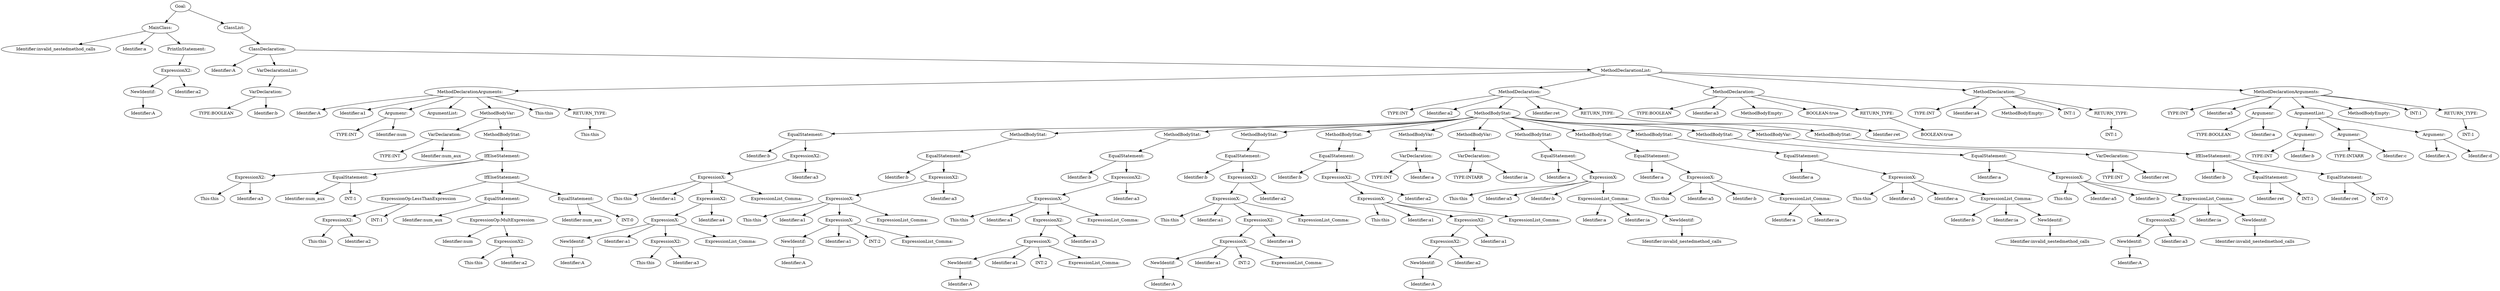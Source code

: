 digraph {
n0 [label="Goal:"];
n1 [label="MainClass:"];
n2 [label="Identifier:invalid_nestedmethod_calls"];
n1 -> n2
n3 [label="Identifier:a"];
n1 -> n3
n4 [label="PrintlnStatement:"];
n5 [label="ExpressionX2:"];
n6 [label="NewIdentif:"];
n7 [label="Identifier:A"];
n6 -> n7
n5 -> n6
n8 [label="Identifier:a2"];
n5 -> n8
n4 -> n5
n1 -> n4
n0 -> n1
n9 [label="ClassList:"];
n10 [label="ClassDeclaration:"];
n11 [label="Identifier:A"];
n10 -> n11
n12 [label="VarDeclarationList:"];
n13 [label="VarDeclaration:"];
n14 [label="TYPE:BOOLEAN"];
n13 -> n14
n15 [label="Identifier:b"];
n13 -> n15
n12 -> n13
n10 -> n12
n16 [label="MethodDeclarationList:"];
n17 [label="MethodDeclarationArguments:"];
n18 [label="Identifier:A"];
n17 -> n18
n19 [label="Identifier:a1"];
n17 -> n19
n20 [label="Argumenr:"];
n21 [label="TYPE:INT"];
n20 -> n21
n22 [label="Identifier:num"];
n20 -> n22
n17 -> n20
n23 [label="ArgumentList:"];
n17 -> n23
n24 [label="MethodBodyVar:"];
n25 [label="VarDeclaration:"];
n26 [label="TYPE:INT"];
n25 -> n26
n27 [label="Identifier:num_aux"];
n25 -> n27
n24 -> n25
n28 [label="MethodBodyStat:"];
n29 [label="IfElseStatement:"];
n30 [label="ExpressionX2:"];
n31 [label="This:this"];
n30 -> n31
n32 [label="Identifier:a3"];
n30 -> n32
n29 -> n30
n33 [label="EqualStatement:"];
n34 [label="Identifier:num_aux"];
n33 -> n34
n35 [label="INT:1"];
n33 -> n35
n29 -> n33
n36 [label="IfElseStatement:"];
n37 [label="ExpressionOp:LessThanExpression"];
n38 [label="ExpressionX2:"];
n39 [label="This:this"];
n38 -> n39
n40 [label="Identifier:a2"];
n38 -> n40
n37 -> n38
n41 [label="INT:1"];
n37 -> n41
n36 -> n37
n42 [label="EqualStatement:"];
n43 [label="Identifier:num_aux"];
n42 -> n43
n44 [label="ExpressionOp:MultExpression"];
n45 [label="Identifier:num"];
n44 -> n45
n46 [label="ExpressionX2:"];
n47 [label="This:this"];
n46 -> n47
n48 [label="Identifier:a2"];
n46 -> n48
n44 -> n46
n42 -> n44
n36 -> n42
n49 [label="EqualStatement:"];
n50 [label="Identifier:num_aux"];
n49 -> n50
n51 [label="INT:0"];
n49 -> n51
n36 -> n49
n29 -> n36
n28 -> n29
n24 -> n28
n17 -> n24
n52 [label="This:this"];
n17 -> n52
n53 [label="RETURN_TYPE:"];
n54 [label="This:this"];
n53 -> n54
n17 -> n53
n16 -> n17
n55 [label="MethodDeclaration:"];
n56 [label="TYPE:INT"];
n55 -> n56
n57 [label="Identifier:a2"];
n55 -> n57
n58 [label="MethodBodyStat:"];
n59 [label="EqualStatement:"];
n60 [label="Identifier:b"];
n59 -> n60
n61 [label="ExpressionX2:"];
n62 [label="ExpressionX:"];
n63 [label="This:this"];
n62 -> n63
n64 [label="Identifier:a1"];
n62 -> n64
n65 [label="ExpressionX2:"];
n66 [label="ExpressionX:"];
n67 [label="NewIdentif:"];
n68 [label="Identifier:A"];
n67 -> n68
n66 -> n67
n69 [label="Identifier:a1"];
n66 -> n69
n70 [label="ExpressionX2:"];
n71 [label="This:this"];
n70 -> n71
n72 [label="Identifier:a3"];
n70 -> n72
n66 -> n70
n73 [label="ExpressionList_Comma:"];
n66 -> n73
n65 -> n66
n74 [label="Identifier:a4"];
n65 -> n74
n62 -> n65
n75 [label="ExpressionList_Comma:"];
n62 -> n75
n61 -> n62
n76 [label="Identifier:a3"];
n61 -> n76
n59 -> n61
n58 -> n59
n77 [label="MethodBodyStat:"];
n78 [label="EqualStatement:"];
n79 [label="Identifier:b"];
n78 -> n79
n80 [label="ExpressionX2:"];
n81 [label="ExpressionX:"];
n82 [label="This:this"];
n81 -> n82
n83 [label="Identifier:a1"];
n81 -> n83
n84 [label="ExpressionX:"];
n85 [label="NewIdentif:"];
n86 [label="Identifier:A"];
n85 -> n86
n84 -> n85
n87 [label="Identifier:a1"];
n84 -> n87
n88 [label="INT:2"];
n84 -> n88
n89 [label="ExpressionList_Comma:"];
n84 -> n89
n81 -> n84
n90 [label="ExpressionList_Comma:"];
n81 -> n90
n80 -> n81
n91 [label="Identifier:a3"];
n80 -> n91
n78 -> n80
n77 -> n78
n58 -> n77
n92 [label="MethodBodyStat:"];
n93 [label="EqualStatement:"];
n94 [label="Identifier:b"];
n93 -> n94
n95 [label="ExpressionX2:"];
n96 [label="ExpressionX:"];
n97 [label="This:this"];
n96 -> n97
n98 [label="Identifier:a1"];
n96 -> n98
n99 [label="ExpressionX2:"];
n100 [label="ExpressionX:"];
n101 [label="NewIdentif:"];
n102 [label="Identifier:A"];
n101 -> n102
n100 -> n101
n103 [label="Identifier:a1"];
n100 -> n103
n104 [label="INT:2"];
n100 -> n104
n105 [label="ExpressionList_Comma:"];
n100 -> n105
n99 -> n100
n106 [label="Identifier:a3"];
n99 -> n106
n96 -> n99
n107 [label="ExpressionList_Comma:"];
n96 -> n107
n95 -> n96
n108 [label="Identifier:a3"];
n95 -> n108
n93 -> n95
n92 -> n93
n58 -> n92
n109 [label="MethodBodyStat:"];
n110 [label="EqualStatement:"];
n111 [label="Identifier:b"];
n110 -> n111
n112 [label="ExpressionX2:"];
n113 [label="ExpressionX:"];
n114 [label="This:this"];
n113 -> n114
n115 [label="Identifier:a1"];
n113 -> n115
n116 [label="ExpressionX2:"];
n117 [label="ExpressionX:"];
n118 [label="NewIdentif:"];
n119 [label="Identifier:A"];
n118 -> n119
n117 -> n118
n120 [label="Identifier:a1"];
n117 -> n120
n121 [label="INT:2"];
n117 -> n121
n122 [label="ExpressionList_Comma:"];
n117 -> n122
n116 -> n117
n123 [label="Identifier:a4"];
n116 -> n123
n113 -> n116
n124 [label="ExpressionList_Comma:"];
n113 -> n124
n112 -> n113
n125 [label="Identifier:a2"];
n112 -> n125
n110 -> n112
n109 -> n110
n58 -> n109
n126 [label="MethodBodyStat:"];
n127 [label="EqualStatement:"];
n128 [label="Identifier:b"];
n127 -> n128
n129 [label="ExpressionX2:"];
n130 [label="ExpressionX:"];
n131 [label="This:this"];
n130 -> n131
n132 [label="Identifier:a1"];
n130 -> n132
n133 [label="ExpressionX2:"];
n134 [label="ExpressionX2:"];
n135 [label="NewIdentif:"];
n136 [label="Identifier:A"];
n135 -> n136
n134 -> n135
n137 [label="Identifier:a2"];
n134 -> n137
n133 -> n134
n138 [label="Identifier:a1"];
n133 -> n138
n130 -> n133
n139 [label="ExpressionList_Comma:"];
n130 -> n139
n129 -> n130
n140 [label="Identifier:a2"];
n129 -> n140
n127 -> n129
n126 -> n127
n58 -> n126
n141 [label="MethodBodyVar:"];
n142 [label="VarDeclaration:"];
n143 [label="TYPE:INT"];
n142 -> n143
n144 [label="Identifier:a"];
n142 -> n144
n141 -> n142
n58 -> n141
n145 [label="MethodBodyVar:"];
n146 [label="VarDeclaration:"];
n147 [label="TYPE:INTARR"];
n146 -> n147
n148 [label="Identifier:ia"];
n146 -> n148
n145 -> n146
n58 -> n145
n149 [label="MethodBodyStat:"];
n150 [label="EqualStatement:"];
n151 [label="Identifier:a"];
n150 -> n151
n152 [label="ExpressionX:"];
n153 [label="This:this"];
n152 -> n153
n154 [label="Identifier:a5"];
n152 -> n154
n155 [label="Identifier:b"];
n152 -> n155
n156 [label="ExpressionList_Comma:"];
n157 [label="Identifier:a"];
n156 -> n157
n158 [label="Identifier:ia"];
n156 -> n158
n159 [label="NewIdentif:"];
n160 [label="Identifier:invalid_nestedmethod_calls"];
n159 -> n160
n156 -> n159
n152 -> n156
n150 -> n152
n149 -> n150
n58 -> n149
n161 [label="MethodBodyStat:"];
n162 [label="EqualStatement:"];
n163 [label="Identifier:a"];
n162 -> n163
n164 [label="ExpressionX:"];
n165 [label="This:this"];
n164 -> n165
n166 [label="Identifier:a5"];
n164 -> n166
n167 [label="Identifier:b"];
n164 -> n167
n168 [label="ExpressionList_Comma:"];
n169 [label="Identifier:a"];
n168 -> n169
n170 [label="Identifier:ia"];
n168 -> n170
n164 -> n168
n162 -> n164
n161 -> n162
n58 -> n161
n171 [label="MethodBodyStat:"];
n172 [label="EqualStatement:"];
n173 [label="Identifier:a"];
n172 -> n173
n174 [label="ExpressionX:"];
n175 [label="This:this"];
n174 -> n175
n176 [label="Identifier:a5"];
n174 -> n176
n177 [label="Identifier:a"];
n174 -> n177
n178 [label="ExpressionList_Comma:"];
n179 [label="Identifier:b"];
n178 -> n179
n180 [label="Identifier:ia"];
n178 -> n180
n181 [label="NewIdentif:"];
n182 [label="Identifier:invalid_nestedmethod_calls"];
n181 -> n182
n178 -> n181
n174 -> n178
n172 -> n174
n171 -> n172
n58 -> n171
n183 [label="MethodBodyStat:"];
n184 [label="EqualStatement:"];
n185 [label="Identifier:a"];
n184 -> n185
n186 [label="ExpressionX:"];
n187 [label="This:this"];
n186 -> n187
n188 [label="Identifier:a5"];
n186 -> n188
n189 [label="Identifier:b"];
n186 -> n189
n190 [label="ExpressionList_Comma:"];
n191 [label="ExpressionX2:"];
n192 [label="NewIdentif:"];
n193 [label="Identifier:A"];
n192 -> n193
n191 -> n192
n194 [label="Identifier:a3"];
n191 -> n194
n190 -> n191
n195 [label="Identifier:ia"];
n190 -> n195
n196 [label="NewIdentif:"];
n197 [label="Identifier:invalid_nestedmethod_calls"];
n196 -> n197
n190 -> n196
n186 -> n190
n184 -> n186
n183 -> n184
n58 -> n183
n198 [label="MethodBodyVar:"];
n199 [label="VarDeclaration:"];
n200 [label="TYPE:INT"];
n199 -> n200
n201 [label="Identifier:ret"];
n199 -> n201
n198 -> n199
n58 -> n198
n202 [label="MethodBodyStat:"];
n203 [label="IfElseStatement:"];
n204 [label="Identifier:b"];
n203 -> n204
n205 [label="EqualStatement:"];
n206 [label="Identifier:ret"];
n205 -> n206
n207 [label="INT:1"];
n205 -> n207
n203 -> n205
n208 [label="EqualStatement:"];
n209 [label="Identifier:ret"];
n208 -> n209
n210 [label="INT:0"];
n208 -> n210
n203 -> n208
n202 -> n203
n58 -> n202
n55 -> n58
n211 [label="Identifier:ret"];
n55 -> n211
n212 [label="RETURN_TYPE:"];
n213 [label="Identifier:ret"];
n212 -> n213
n55 -> n212
n16 -> n55
n214 [label="MethodDeclaration:"];
n215 [label="TYPE:BOOLEAN"];
n214 -> n215
n216 [label="Identifier:a3"];
n214 -> n216
n217 [label="MethodBodyEmpty:"];
n214 -> n217
n218 [label="BOOLEAN:true"];
n214 -> n218
n219 [label="RETURN_TYPE:"];
n220 [label="BOOLEAN:true"];
n219 -> n220
n214 -> n219
n16 -> n214
n221 [label="MethodDeclaration:"];
n222 [label="TYPE:INT"];
n221 -> n222
n223 [label="Identifier:a4"];
n221 -> n223
n224 [label="MethodBodyEmpty:"];
n221 -> n224
n225 [label="INT:1"];
n221 -> n225
n226 [label="RETURN_TYPE:"];
n227 [label="INT:1"];
n226 -> n227
n221 -> n226
n16 -> n221
n228 [label="MethodDeclarationArguments:"];
n229 [label="TYPE:INT"];
n228 -> n229
n230 [label="Identifier:a5"];
n228 -> n230
n231 [label="Argumenr:"];
n232 [label="TYPE:BOOLEAN"];
n231 -> n232
n233 [label="Identifier:a"];
n231 -> n233
n228 -> n231
n234 [label="ArgumentList:"];
n235 [label="Argumenr:"];
n236 [label="TYPE:INT"];
n235 -> n236
n237 [label="Identifier:b"];
n235 -> n237
n234 -> n235
n238 [label="Argumenr:"];
n239 [label="TYPE:INTARR"];
n238 -> n239
n240 [label="Identifier:c"];
n238 -> n240
n234 -> n238
n241 [label="Argumenr:"];
n242 [label="Identifier:A"];
n241 -> n242
n243 [label="Identifier:d"];
n241 -> n243
n234 -> n241
n228 -> n234
n244 [label="MethodBodyEmpty:"];
n228 -> n244
n245 [label="INT:1"];
n228 -> n245
n246 [label="RETURN_TYPE:"];
n247 [label="INT:1"];
n246 -> n247
n228 -> n246
n16 -> n228
n10 -> n16
n9 -> n10
n0 -> n9
}
